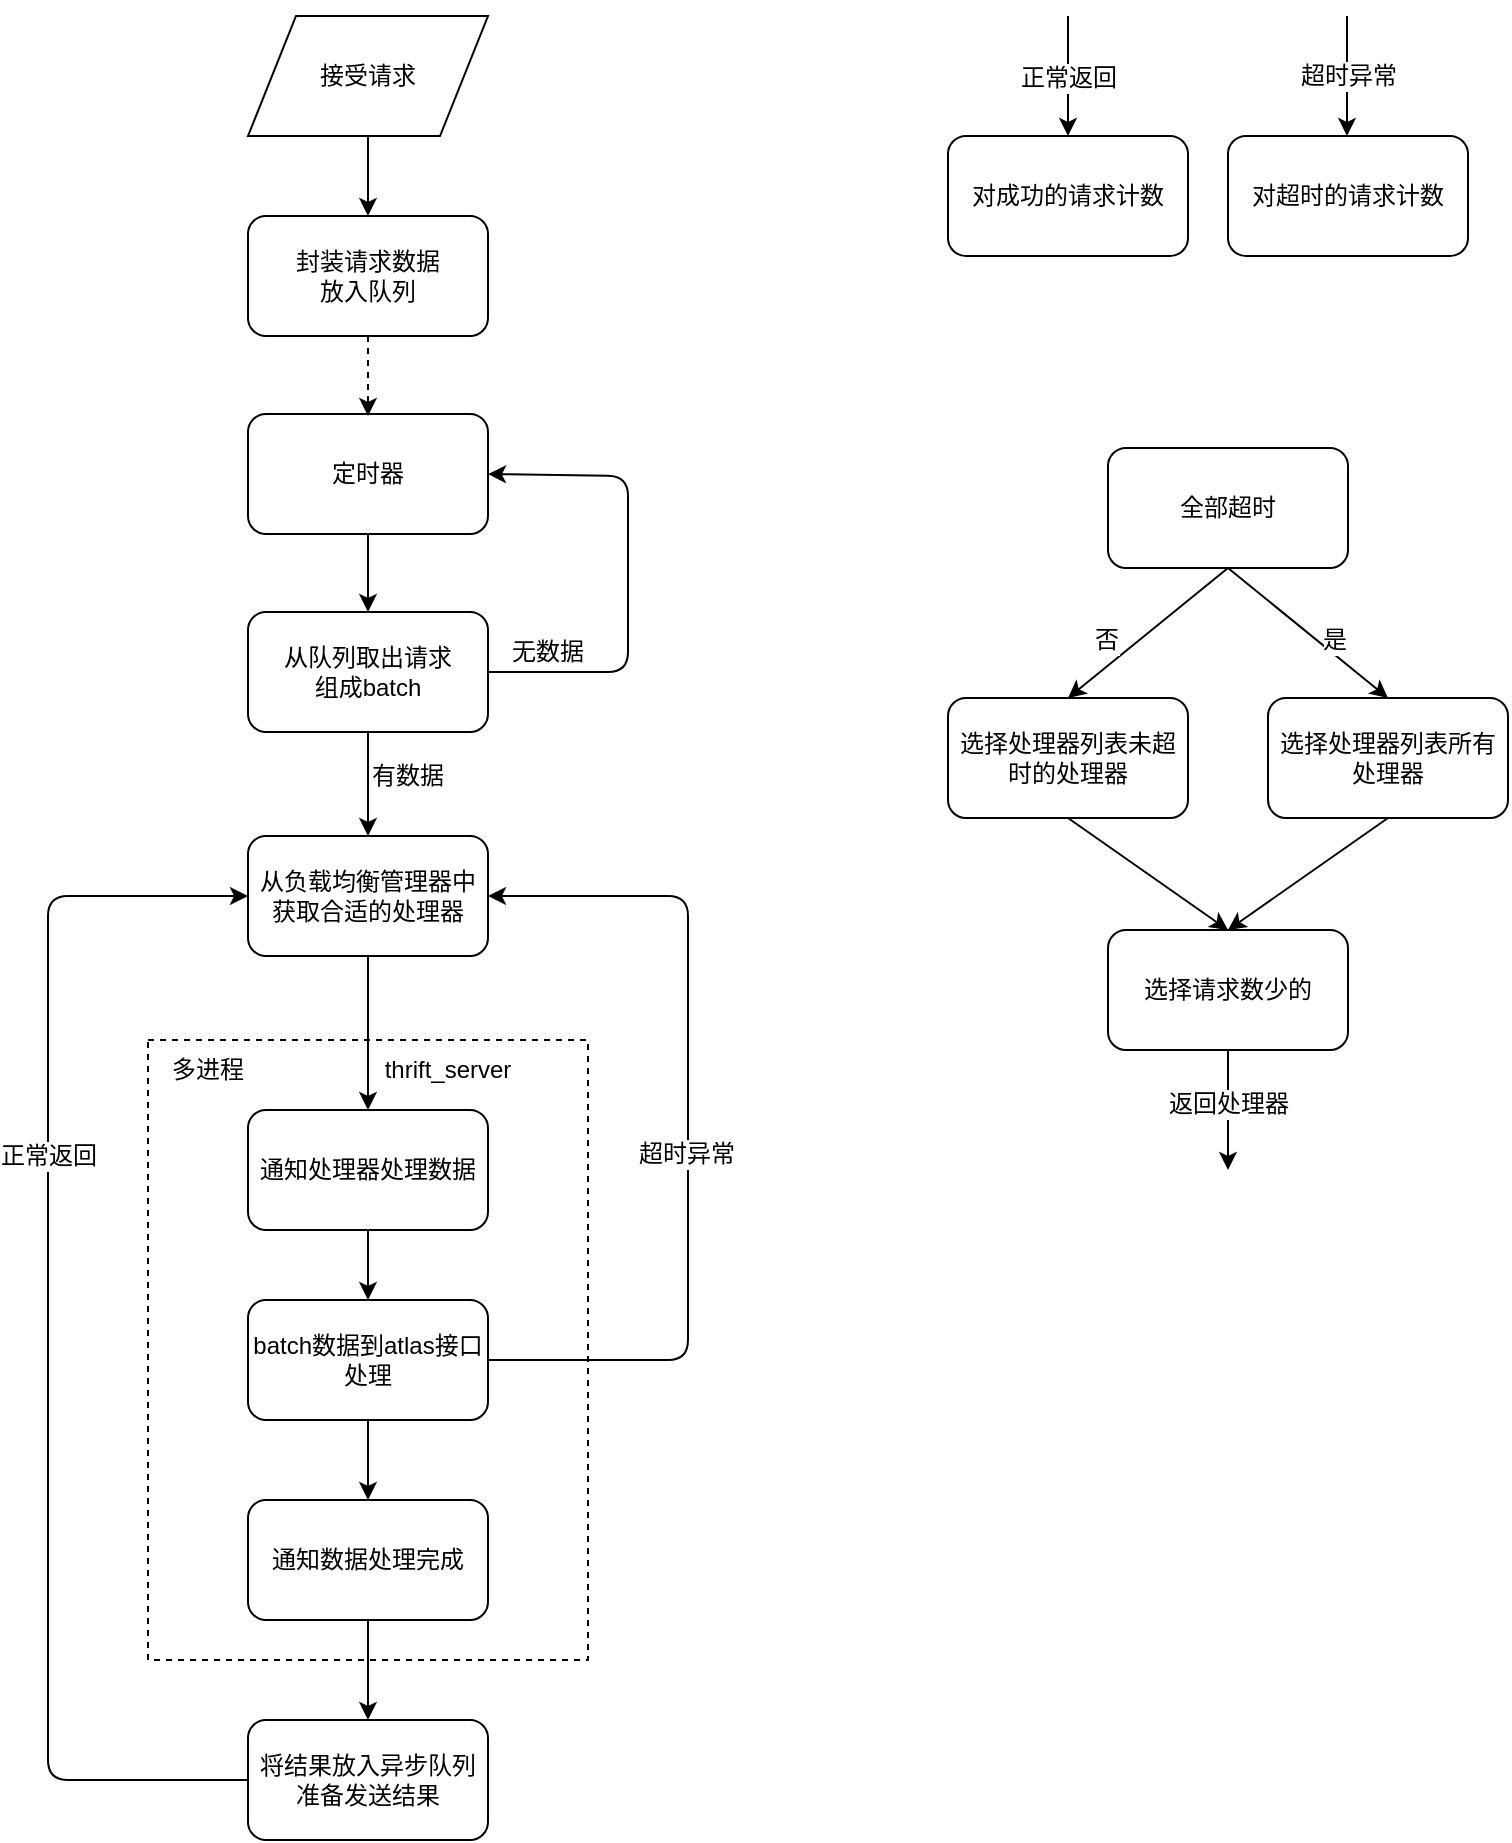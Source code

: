 <mxfile version="12.2.3" type="github" pages="1">
  <diagram id="QmE9LT3bl2_Xa9Ef4wVj" name="第 1 页">
    <mxGraphModel dx="1408" dy="1896" grid="1" gridSize="10" guides="1" tooltips="1" connect="1" arrows="1" fold="1" page="1" pageScale="1" pageWidth="1327" pageHeight="1169" math="0" shadow="0">
      <root>
        <mxCell id="0"/>
        <mxCell id="1" parent="0"/>
        <mxCell id="e0Hb0du3VfullZevtZFt-1" value="" style="rounded=0;whiteSpace=wrap;html=1;dashed=1;" vertex="1" parent="1">
          <mxGeometry x="180" y="-618" width="220" height="310" as="geometry"/>
        </mxCell>
        <mxCell id="oY_ch-bbe2DbD_rM6Vxi-1" value="封装请求数据&lt;br&gt;放入队列" style="rounded=1;whiteSpace=wrap;html=1;" parent="1" vertex="1">
          <mxGeometry x="230" y="-1030" width="120" height="60" as="geometry"/>
        </mxCell>
        <mxCell id="oY_ch-bbe2DbD_rM6Vxi-3" value="接受请求" style="shape=parallelogram;perimeter=parallelogramPerimeter;whiteSpace=wrap;html=1;" parent="1" vertex="1">
          <mxGeometry x="230" y="-1130" width="120" height="60" as="geometry"/>
        </mxCell>
        <mxCell id="oY_ch-bbe2DbD_rM6Vxi-5" value="从队列取出请求&lt;br&gt;组成batch" style="rounded=1;whiteSpace=wrap;html=1;" parent="1" vertex="1">
          <mxGeometry x="230" y="-832" width="120" height="60" as="geometry"/>
        </mxCell>
        <mxCell id="oY_ch-bbe2DbD_rM6Vxi-9" value="" style="endArrow=classic;html=1;exitX=0.5;exitY=1;exitDx=0;exitDy=0;entryX=0.5;entryY=0;entryDx=0;entryDy=0;" parent="1" source="oY_ch-bbe2DbD_rM6Vxi-3" target="oY_ch-bbe2DbD_rM6Vxi-1" edge="1">
          <mxGeometry width="50" height="50" relative="1" as="geometry">
            <mxPoint x="420" y="-1020" as="sourcePoint"/>
            <mxPoint x="470" y="-1070" as="targetPoint"/>
          </mxGeometry>
        </mxCell>
        <mxCell id="oY_ch-bbe2DbD_rM6Vxi-10" value="" style="endArrow=classic;html=1;exitX=0.5;exitY=1;exitDx=0;exitDy=0;entryX=0.5;entryY=0;entryDx=0;entryDy=0;" parent="1" source="oY_ch-bbe2DbD_rM6Vxi-5" target="oY_ch-bbe2DbD_rM6Vxi-12" edge="1">
          <mxGeometry width="50" height="50" relative="1" as="geometry">
            <mxPoint x="370" y="-722" as="sourcePoint"/>
            <mxPoint x="290" y="-730" as="targetPoint"/>
          </mxGeometry>
        </mxCell>
        <mxCell id="oY_ch-bbe2DbD_rM6Vxi-12" value="从负载均衡管理器中获取合适的处理器" style="rounded=1;whiteSpace=wrap;html=1;" parent="1" vertex="1">
          <mxGeometry x="230" y="-720" width="120" height="60" as="geometry"/>
        </mxCell>
        <mxCell id="oY_ch-bbe2DbD_rM6Vxi-13" value="通知处理器处理数据" style="rounded=1;whiteSpace=wrap;html=1;" parent="1" vertex="1">
          <mxGeometry x="230" y="-583" width="120" height="60" as="geometry"/>
        </mxCell>
        <mxCell id="oY_ch-bbe2DbD_rM6Vxi-14" value="" style="endArrow=classic;html=1;exitX=0.5;exitY=1;exitDx=0;exitDy=0;entryX=0.5;entryY=0;entryDx=0;entryDy=0;" parent="1" source="oY_ch-bbe2DbD_rM6Vxi-12" target="oY_ch-bbe2DbD_rM6Vxi-13" edge="1">
          <mxGeometry width="50" height="50" relative="1" as="geometry">
            <mxPoint x="490" y="-598" as="sourcePoint"/>
            <mxPoint x="540" y="-648" as="targetPoint"/>
          </mxGeometry>
        </mxCell>
        <mxCell id="aE2p1h7sIhhoh9OwQIMp-2" value="有数据" style="text;html=1;strokeColor=none;fillColor=none;align=center;verticalAlign=middle;whiteSpace=wrap;rounded=0;" parent="1" vertex="1">
          <mxGeometry x="290" y="-760" width="40" height="20" as="geometry"/>
        </mxCell>
        <mxCell id="aE2p1h7sIhhoh9OwQIMp-3" value="" style="endArrow=classic;html=1;exitX=1;exitY=0.5;exitDx=0;exitDy=0;entryX=1;entryY=0.5;entryDx=0;entryDy=0;" parent="1" source="oY_ch-bbe2DbD_rM6Vxi-5" target="aE2p1h7sIhhoh9OwQIMp-5" edge="1">
          <mxGeometry width="50" height="50" relative="1" as="geometry">
            <mxPoint x="460" y="-930" as="sourcePoint"/>
            <mxPoint x="480" y="-840" as="targetPoint"/>
            <Array as="points">
              <mxPoint x="420" y="-802"/>
              <mxPoint x="420" y="-900"/>
            </Array>
          </mxGeometry>
        </mxCell>
        <mxCell id="aE2p1h7sIhhoh9OwQIMp-4" value="无数据" style="text;html=1;strokeColor=none;fillColor=none;align=center;verticalAlign=middle;whiteSpace=wrap;rounded=0;" parent="1" vertex="1">
          <mxGeometry x="360" y="-822" width="40" height="20" as="geometry"/>
        </mxCell>
        <mxCell id="aE2p1h7sIhhoh9OwQIMp-5" value="定时器" style="rounded=1;whiteSpace=wrap;html=1;" parent="1" vertex="1">
          <mxGeometry x="230" y="-931" width="120" height="60" as="geometry"/>
        </mxCell>
        <mxCell id="aE2p1h7sIhhoh9OwQIMp-7" value="" style="endArrow=classic;html=1;exitX=0.5;exitY=1;exitDx=0;exitDy=0;entryX=0.5;entryY=0;entryDx=0;entryDy=0;" parent="1" source="aE2p1h7sIhhoh9OwQIMp-5" target="oY_ch-bbe2DbD_rM6Vxi-5" edge="1">
          <mxGeometry width="50" height="50" relative="1" as="geometry">
            <mxPoint x="230" y="-480" as="sourcePoint"/>
            <mxPoint x="290" y="-830" as="targetPoint"/>
          </mxGeometry>
        </mxCell>
        <mxCell id="aE2p1h7sIhhoh9OwQIMp-8" value="" style="endArrow=classic;html=1;exitX=0.5;exitY=1;exitDx=0;exitDy=0;dashed=1;" parent="1" source="oY_ch-bbe2DbD_rM6Vxi-1" edge="1">
          <mxGeometry width="50" height="50" relative="1" as="geometry">
            <mxPoint x="230" y="-480" as="sourcePoint"/>
            <mxPoint x="290" y="-930" as="targetPoint"/>
          </mxGeometry>
        </mxCell>
        <mxCell id="e0Hb0du3VfullZevtZFt-2" value="多进程" style="text;html=1;strokeColor=none;fillColor=none;align=center;verticalAlign=middle;whiteSpace=wrap;rounded=0;dashed=1;" vertex="1" parent="1">
          <mxGeometry x="190" y="-613" width="40" height="20" as="geometry"/>
        </mxCell>
        <mxCell id="e0Hb0du3VfullZevtZFt-3" value="batch数据到atlas接口处理" style="rounded=1;whiteSpace=wrap;html=1;" vertex="1" parent="1">
          <mxGeometry x="230" y="-488" width="120" height="60" as="geometry"/>
        </mxCell>
        <mxCell id="e0Hb0du3VfullZevtZFt-4" value="" style="endArrow=classic;html=1;exitX=0.5;exitY=1;exitDx=0;exitDy=0;entryX=0.5;entryY=0;entryDx=0;entryDy=0;" edge="1" parent="1" source="oY_ch-bbe2DbD_rM6Vxi-13" target="e0Hb0du3VfullZevtZFt-3">
          <mxGeometry width="50" height="50" relative="1" as="geometry">
            <mxPoint x="530" y="-483" as="sourcePoint"/>
            <mxPoint x="580" y="-533" as="targetPoint"/>
          </mxGeometry>
        </mxCell>
        <mxCell id="e0Hb0du3VfullZevtZFt-5" value="通知数据处理完成" style="rounded=1;whiteSpace=wrap;html=1;" vertex="1" parent="1">
          <mxGeometry x="230" y="-388" width="120" height="60" as="geometry"/>
        </mxCell>
        <mxCell id="e0Hb0du3VfullZevtZFt-6" value="" style="endArrow=classic;html=1;exitX=0.5;exitY=1;exitDx=0;exitDy=0;entryX=0.5;entryY=0;entryDx=0;entryDy=0;" edge="1" parent="1" source="e0Hb0du3VfullZevtZFt-3" target="e0Hb0du3VfullZevtZFt-5">
          <mxGeometry width="50" height="50" relative="1" as="geometry">
            <mxPoint x="180" y="-248" as="sourcePoint"/>
            <mxPoint x="230" y="-298" as="targetPoint"/>
          </mxGeometry>
        </mxCell>
        <mxCell id="e0Hb0du3VfullZevtZFt-7" value="" style="endArrow=classic;html=1;exitX=0.5;exitY=1;exitDx=0;exitDy=0;" edge="1" parent="1" source="e0Hb0du3VfullZevtZFt-5">
          <mxGeometry width="50" height="50" relative="1" as="geometry">
            <mxPoint x="300" y="-228" as="sourcePoint"/>
            <mxPoint x="290" y="-278" as="targetPoint"/>
          </mxGeometry>
        </mxCell>
        <mxCell id="e0Hb0du3VfullZevtZFt-8" value="将结果放入异步队列准备发送结果" style="rounded=1;whiteSpace=wrap;html=1;" vertex="1" parent="1">
          <mxGeometry x="230" y="-278" width="120" height="60" as="geometry"/>
        </mxCell>
        <mxCell id="e0Hb0du3VfullZevtZFt-9" value="thrift_server" style="text;html=1;strokeColor=none;fillColor=none;align=center;verticalAlign=middle;whiteSpace=wrap;rounded=0;" vertex="1" parent="1">
          <mxGeometry x="310" y="-613" width="40" height="20" as="geometry"/>
        </mxCell>
        <mxCell id="e0Hb0du3VfullZevtZFt-12" value="" style="endArrow=classic;html=1;exitX=1;exitY=0.5;exitDx=0;exitDy=0;entryX=1;entryY=0.5;entryDx=0;entryDy=0;" edge="1" parent="1" source="e0Hb0du3VfullZevtZFt-3" target="oY_ch-bbe2DbD_rM6Vxi-12">
          <mxGeometry width="50" height="50" relative="1" as="geometry">
            <mxPoint x="440" y="-458" as="sourcePoint"/>
            <mxPoint x="420" y="-738" as="targetPoint"/>
            <Array as="points">
              <mxPoint x="450" y="-458"/>
              <mxPoint x="450" y="-690"/>
            </Array>
          </mxGeometry>
        </mxCell>
        <mxCell id="e0Hb0du3VfullZevtZFt-13" value="超时异常" style="text;html=1;resizable=0;points=[];align=center;verticalAlign=middle;labelBackgroundColor=#ffffff;" vertex="1" connectable="0" parent="e0Hb0du3VfullZevtZFt-12">
          <mxGeometry x="-0.059" y="1" relative="1" as="geometry">
            <mxPoint as="offset"/>
          </mxGeometry>
        </mxCell>
        <mxCell id="e0Hb0du3VfullZevtZFt-16" value="对成功的请求计数" style="rounded=1;whiteSpace=wrap;html=1;" vertex="1" parent="1">
          <mxGeometry x="580" y="-1070" width="120" height="60" as="geometry"/>
        </mxCell>
        <mxCell id="e0Hb0du3VfullZevtZFt-17" value="" style="endArrow=classic;html=1;exitX=0;exitY=0.5;exitDx=0;exitDy=0;entryX=0;entryY=0.5;entryDx=0;entryDy=0;" edge="1" parent="1" source="e0Hb0du3VfullZevtZFt-8" target="oY_ch-bbe2DbD_rM6Vxi-12">
          <mxGeometry width="50" height="50" relative="1" as="geometry">
            <mxPoint x="110" y="-180" as="sourcePoint"/>
            <mxPoint x="130" y="-720" as="targetPoint"/>
            <Array as="points">
              <mxPoint x="130" y="-248"/>
              <mxPoint x="130" y="-690"/>
            </Array>
          </mxGeometry>
        </mxCell>
        <mxCell id="e0Hb0du3VfullZevtZFt-19" value="正常返回" style="text;html=1;resizable=0;points=[];align=center;verticalAlign=middle;labelBackgroundColor=#ffffff;" vertex="1" connectable="0" parent="e0Hb0du3VfullZevtZFt-17">
          <mxGeometry x="0.044" y="1" relative="1" as="geometry">
            <mxPoint x="1" y="-77" as="offset"/>
          </mxGeometry>
        </mxCell>
        <mxCell id="e0Hb0du3VfullZevtZFt-21" value="" style="endArrow=classic;html=1;entryX=0.5;entryY=0;entryDx=0;entryDy=0;" edge="1" parent="1" target="e0Hb0du3VfullZevtZFt-16">
          <mxGeometry width="50" height="50" relative="1" as="geometry">
            <mxPoint x="640" y="-1130" as="sourcePoint"/>
            <mxPoint x="630" y="-1220" as="targetPoint"/>
          </mxGeometry>
        </mxCell>
        <mxCell id="e0Hb0du3VfullZevtZFt-22" value="正常返回" style="text;html=1;resizable=0;points=[];align=center;verticalAlign=middle;labelBackgroundColor=#ffffff;" vertex="1" connectable="0" parent="e0Hb0du3VfullZevtZFt-21">
          <mxGeometry x="0.38" relative="1" as="geometry">
            <mxPoint y="-11" as="offset"/>
          </mxGeometry>
        </mxCell>
        <mxCell id="e0Hb0du3VfullZevtZFt-23" value="" style="endArrow=classic;html=1;" edge="1" parent="1">
          <mxGeometry width="50" height="50" relative="1" as="geometry">
            <mxPoint x="779.5" y="-1130" as="sourcePoint"/>
            <mxPoint x="779.5" y="-1070" as="targetPoint"/>
          </mxGeometry>
        </mxCell>
        <mxCell id="e0Hb0du3VfullZevtZFt-24" value="超时异常" style="text;html=1;resizable=0;points=[];align=center;verticalAlign=middle;labelBackgroundColor=#ffffff;" vertex="1" connectable="0" parent="e0Hb0du3VfullZevtZFt-23">
          <mxGeometry x="-0.333" relative="1" as="geometry">
            <mxPoint y="10" as="offset"/>
          </mxGeometry>
        </mxCell>
        <mxCell id="e0Hb0du3VfullZevtZFt-25" value="对超时的请求计数" style="rounded=1;whiteSpace=wrap;html=1;" vertex="1" parent="1">
          <mxGeometry x="720" y="-1070" width="120" height="60" as="geometry"/>
        </mxCell>
        <mxCell id="e0Hb0du3VfullZevtZFt-26" value="选择请求数少的" style="rounded=1;whiteSpace=wrap;html=1;" vertex="1" parent="1">
          <mxGeometry x="660" y="-673" width="120" height="60" as="geometry"/>
        </mxCell>
        <mxCell id="e0Hb0du3VfullZevtZFt-27" value="" style="endArrow=classic;html=1;entryX=0.5;entryY=0;entryDx=0;entryDy=0;exitX=0.5;exitY=1;exitDx=0;exitDy=0;" edge="1" parent="1" source="e0Hb0du3VfullZevtZFt-34" target="e0Hb0du3VfullZevtZFt-26">
          <mxGeometry width="50" height="50" relative="1" as="geometry">
            <mxPoint x="650" y="-715.5" as="sourcePoint"/>
            <mxPoint x="650" y="-695.5" as="targetPoint"/>
          </mxGeometry>
        </mxCell>
        <mxCell id="e0Hb0du3VfullZevtZFt-34" value="选择处理器列表未超时的处理器" style="rounded=1;whiteSpace=wrap;html=1;" vertex="1" parent="1">
          <mxGeometry x="580" y="-789" width="120" height="60" as="geometry"/>
        </mxCell>
        <mxCell id="e0Hb0du3VfullZevtZFt-35" value="" style="endArrow=classic;html=1;entryX=0.5;entryY=0;entryDx=0;entryDy=0;exitX=0.5;exitY=1;exitDx=0;exitDy=0;" edge="1" parent="1" source="e0Hb0du3VfullZevtZFt-42" target="e0Hb0du3VfullZevtZFt-34">
          <mxGeometry width="50" height="50" relative="1" as="geometry">
            <mxPoint x="720" y="-845" as="sourcePoint"/>
            <mxPoint x="720" y="-863" as="targetPoint"/>
          </mxGeometry>
        </mxCell>
        <mxCell id="e0Hb0du3VfullZevtZFt-37" value="否" style="text;html=1;resizable=0;points=[];align=center;verticalAlign=middle;labelBackgroundColor=#ffffff;" vertex="1" connectable="0" parent="e0Hb0du3VfullZevtZFt-35">
          <mxGeometry x="0.488" y="4" relative="1" as="geometry">
            <mxPoint x="-4" y="-15.5" as="offset"/>
          </mxGeometry>
        </mxCell>
        <mxCell id="e0Hb0du3VfullZevtZFt-38" value="" style="endArrow=classic;html=1;entryX=0.5;entryY=0;entryDx=0;entryDy=0;exitX=0.5;exitY=1;exitDx=0;exitDy=0;" edge="1" parent="1" source="e0Hb0du3VfullZevtZFt-42" target="e0Hb0du3VfullZevtZFt-40">
          <mxGeometry width="50" height="50" relative="1" as="geometry">
            <mxPoint x="720" y="-845" as="sourcePoint"/>
            <mxPoint x="790" y="-803" as="targetPoint"/>
          </mxGeometry>
        </mxCell>
        <mxCell id="e0Hb0du3VfullZevtZFt-39" value="是" style="text;html=1;resizable=0;points=[];align=center;verticalAlign=middle;labelBackgroundColor=#ffffff;" vertex="1" connectable="0" parent="e0Hb0du3VfullZevtZFt-38">
          <mxGeometry x="0.37" y="3" relative="1" as="geometry">
            <mxPoint x="-3.5" y="-6" as="offset"/>
          </mxGeometry>
        </mxCell>
        <mxCell id="e0Hb0du3VfullZevtZFt-40" value="&lt;span style=&quot;white-space: normal&quot;&gt;选择处理器列表所有处理器&lt;/span&gt;" style="rounded=1;whiteSpace=wrap;html=1;" vertex="1" parent="1">
          <mxGeometry x="740" y="-789" width="120" height="60" as="geometry"/>
        </mxCell>
        <mxCell id="e0Hb0du3VfullZevtZFt-41" value="" style="endArrow=classic;html=1;exitX=0.5;exitY=1;exitDx=0;exitDy=0;entryX=0.5;entryY=0;entryDx=0;entryDy=0;" edge="1" parent="1" source="e0Hb0du3VfullZevtZFt-40" target="e0Hb0du3VfullZevtZFt-26">
          <mxGeometry width="50" height="50" relative="1" as="geometry">
            <mxPoint x="800" y="-643" as="sourcePoint"/>
            <mxPoint x="790" y="-693" as="targetPoint"/>
          </mxGeometry>
        </mxCell>
        <mxCell id="e0Hb0du3VfullZevtZFt-42" value="&lt;span style=&quot;white-space: normal&quot;&gt;全部超时&lt;/span&gt;" style="rounded=1;whiteSpace=wrap;html=1;" vertex="1" parent="1">
          <mxGeometry x="660" y="-914" width="120" height="60" as="geometry"/>
        </mxCell>
        <mxCell id="e0Hb0du3VfullZevtZFt-43" value="" style="endArrow=classic;html=1;exitX=0.5;exitY=1;exitDx=0;exitDy=0;" edge="1" parent="1" source="e0Hb0du3VfullZevtZFt-26">
          <mxGeometry width="50" height="50" relative="1" as="geometry">
            <mxPoint x="720" y="-533" as="sourcePoint"/>
            <mxPoint x="720" y="-553" as="targetPoint"/>
          </mxGeometry>
        </mxCell>
        <mxCell id="e0Hb0du3VfullZevtZFt-44" value="返回处理器" style="text;html=1;resizable=0;points=[];align=center;verticalAlign=middle;labelBackgroundColor=#ffffff;" vertex="1" connectable="0" parent="e0Hb0du3VfullZevtZFt-43">
          <mxGeometry x="-0.4" y="-1" relative="1" as="geometry">
            <mxPoint x="1" y="9" as="offset"/>
          </mxGeometry>
        </mxCell>
      </root>
    </mxGraphModel>
  </diagram>
</mxfile>
